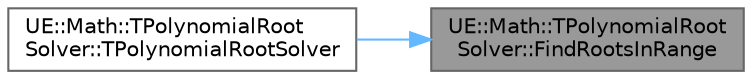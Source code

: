 digraph "UE::Math::TPolynomialRootSolver::FindRootsInRange"
{
 // INTERACTIVE_SVG=YES
 // LATEX_PDF_SIZE
  bgcolor="transparent";
  edge [fontname=Helvetica,fontsize=10,labelfontname=Helvetica,labelfontsize=10];
  node [fontname=Helvetica,fontsize=10,shape=box,height=0.2,width=0.4];
  rankdir="RL";
  Node1 [id="Node000001",label="UE::Math::TPolynomialRoot\lSolver::FindRootsInRange",height=0.2,width=0.4,color="gray40", fillcolor="grey60", style="filled", fontcolor="black",tooltip="Find roots within the specified open interval (RangeStart, RangeEnd) (i.e."];
  Node1 -> Node2 [id="edge1_Node000001_Node000002",dir="back",color="steelblue1",style="solid",tooltip=" "];
  Node2 [id="Node000002",label="UE::Math::TPolynomialRoot\lSolver::TPolynomialRootSolver",height=0.2,width=0.4,color="grey40", fillcolor="white", style="filled",URL="$d6/de9/structUE_1_1Math_1_1TPolynomialRootSolver.html#ab5cfe48ad439021e778794aefc238242",tooltip="Find roots within the specified open interval (RangeStart, RangeEnd) (i.e."];
}
